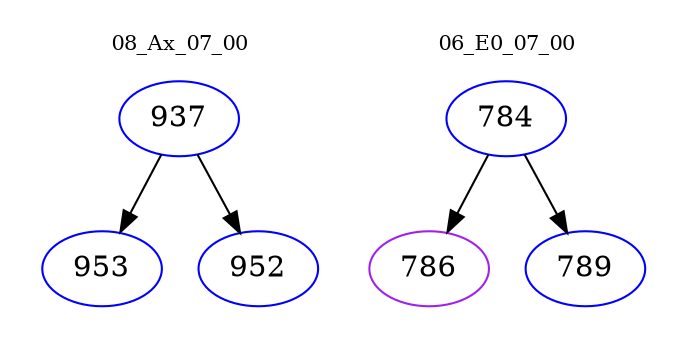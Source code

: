 digraph{
subgraph cluster_0 {
color = white
label = "08_Ax_07_00";
fontsize=10;
T0_937 [label="937", color="blue"]
T0_937 -> T0_953 [color="black"]
T0_953 [label="953", color="blue"]
T0_937 -> T0_952 [color="black"]
T0_952 [label="952", color="blue"]
}
subgraph cluster_1 {
color = white
label = "06_E0_07_00";
fontsize=10;
T1_784 [label="784", color="blue"]
T1_784 -> T1_786 [color="black"]
T1_786 [label="786", color="purple"]
T1_784 -> T1_789 [color="black"]
T1_789 [label="789", color="blue"]
}
}
